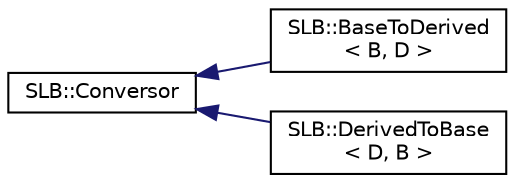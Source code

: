 digraph "Graphical Class Hierarchy"
{
  edge [fontname="Helvetica",fontsize="10",labelfontname="Helvetica",labelfontsize="10"];
  node [fontname="Helvetica",fontsize="10",shape=record];
  rankdir="LR";
  Node1 [label="SLB::Conversor",height=0.2,width=0.4,color="black", fillcolor="white", style="filled",URL="$structSLB_1_1Conversor.html"];
  Node1 -> Node2 [dir="back",color="midnightblue",fontsize="10",style="solid",fontname="Helvetica"];
  Node2 [label="SLB::BaseToDerived\l\< B, D \>",height=0.2,width=0.4,color="black", fillcolor="white", style="filled",URL="$structSLB_1_1BaseToDerived.html"];
  Node1 -> Node3 [dir="back",color="midnightblue",fontsize="10",style="solid",fontname="Helvetica"];
  Node3 [label="SLB::DerivedToBase\l\< D, B \>",height=0.2,width=0.4,color="black", fillcolor="white", style="filled",URL="$structSLB_1_1DerivedToBase.html"];
}

